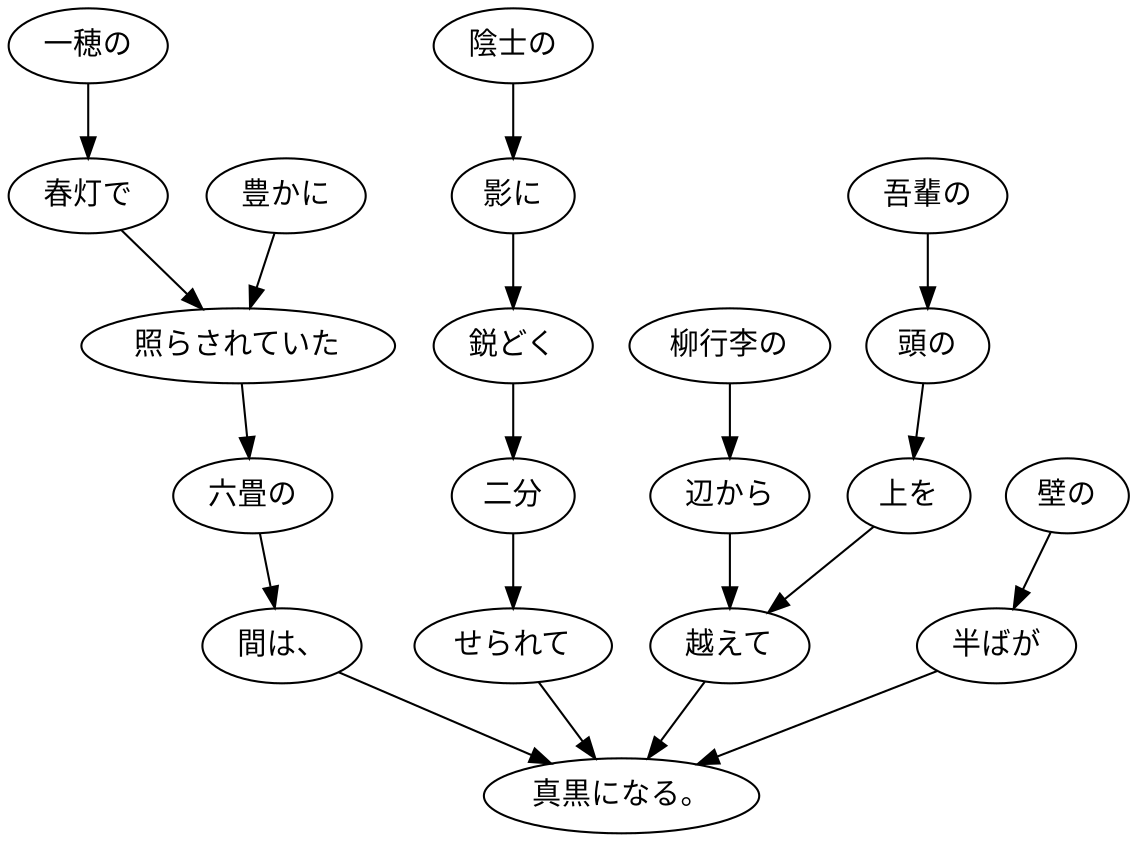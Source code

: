 digraph graph2829 {
	node0 [label="一穂の"];
	node1 [label="春灯で"];
	node2 [label="豊かに"];
	node3 [label="照らされていた"];
	node4 [label="六畳の"];
	node5 [label="間は、"];
	node6 [label="陰士の"];
	node7 [label="影に"];
	node8 [label="鋭どく"];
	node9 [label="二分"];
	node10 [label="せられて"];
	node11 [label="柳行李の"];
	node12 [label="辺から"];
	node13 [label="吾輩の"];
	node14 [label="頭の"];
	node15 [label="上を"];
	node16 [label="越えて"];
	node17 [label="壁の"];
	node18 [label="半ばが"];
	node19 [label="真黒になる。"];
	node0 -> node1;
	node1 -> node3;
	node2 -> node3;
	node3 -> node4;
	node4 -> node5;
	node5 -> node19;
	node6 -> node7;
	node7 -> node8;
	node8 -> node9;
	node9 -> node10;
	node10 -> node19;
	node11 -> node12;
	node12 -> node16;
	node13 -> node14;
	node14 -> node15;
	node15 -> node16;
	node16 -> node19;
	node17 -> node18;
	node18 -> node19;
}
